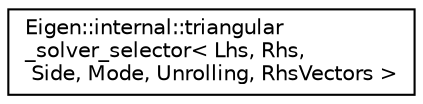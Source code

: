 digraph "Graphical Class Hierarchy"
{
  edge [fontname="Helvetica",fontsize="10",labelfontname="Helvetica",labelfontsize="10"];
  node [fontname="Helvetica",fontsize="10",shape=record];
  rankdir="LR";
  Node1 [label="Eigen::internal::triangular\l_solver_selector\< Lhs, Rhs,\l Side, Mode, Unrolling, RhsVectors \>",height=0.2,width=0.4,color="black", fillcolor="white", style="filled",URL="$struct_eigen_1_1internal_1_1triangular__solver__selector.html"];
}
